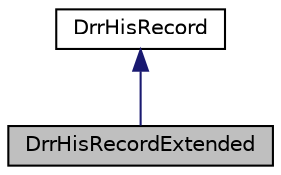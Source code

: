 digraph "DrrHisRecordExtended"
{
  edge [fontname="Helvetica",fontsize="10",labelfontname="Helvetica",labelfontsize="10"];
  node [fontname="Helvetica",fontsize="10",shape=record];
  Node1 [label="DrrHisRecordExtended",height=0.2,width=0.4,color="black", fillcolor="grey75", style="filled", fontcolor="black"];
  Node2 -> Node1 [dir="back",color="midnightblue",fontsize="10",style="solid",fontname="Helvetica"];
  Node2 [label="DrrHisRecord",height=0.2,width=0.4,color="black", fillcolor="white", style="filled",URL="$d3/d28/struct_drr_his_record.html"];
}

